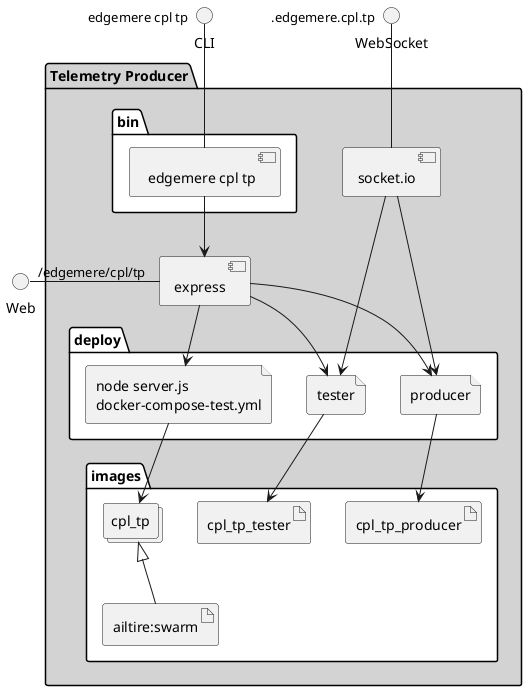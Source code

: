 @startuml
  interface CLI
  interface Web
  interface WebSocket
package "Telemetry Producer" #lightgray {
  component express as REST
  component socket.io as socket
  folder bin #ffffff {
    component " edgemere cpl tp" as binName
  }
  binName --> REST

  folder deploy #ffffff {
      file "node server.js\ndocker-compose-test.yml" as cpl_tp_container
      REST --> cpl_tp_container

  
    file "producer" as producer_container
    REST --> producer_container
    socket ---> producer_container
  
    file "tester" as tester_container
    REST --> tester_container
    socket ---> tester_container
  
  }
  folder images #ffffff {
    collections "cpl_tp" as cpl_tpimage
    artifact "ailtire:swarm" as ailtireswarm
    cpl_tpimage <|-- ailtireswarm
    cpl_tp_container --> cpl_tpimage

  
      artifact cpl_tp_producer
      producer_container --> cpl_tp_producer
    
      artifact cpl_tp_tester
      tester_container --> cpl_tp_tester
    
  }
}
CLI " edgemere cpl tp" -- binName
Web "/edgemere/cpl/tp" - REST
WebSocket ".edgemere.cpl.tp" -- socket

@enduml
